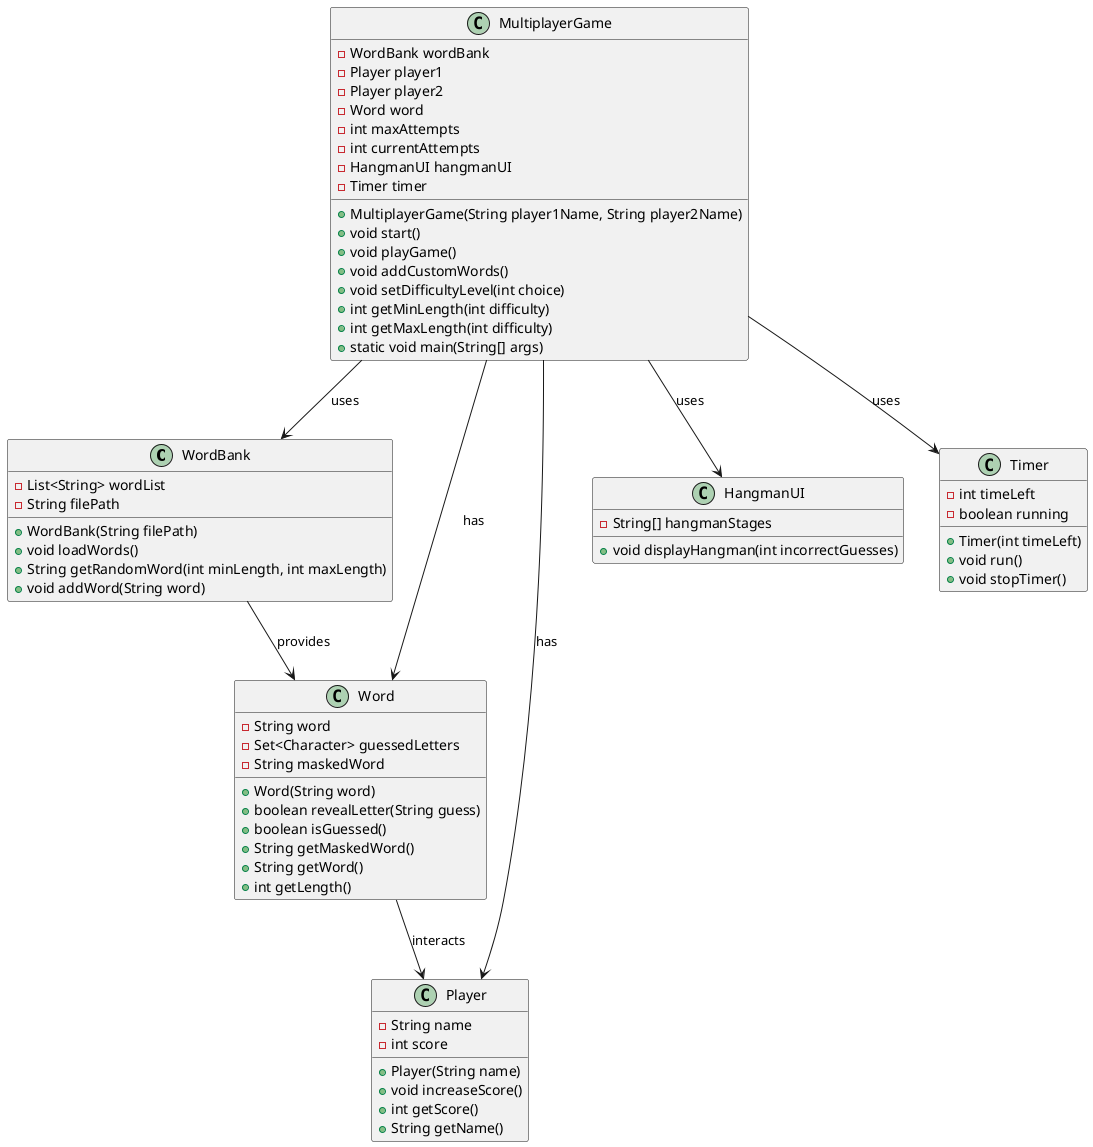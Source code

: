 @startuml

class WordBank {
    - List<String> wordList
    - String filePath
    + WordBank(String filePath)
    + void loadWords()
    + String getRandomWord(int minLength, int maxLength)
    + void addWord(String word)
}

class Player {
    - String name
    - int score
    + Player(String name)
    + void increaseScore()
    + int getScore()
    + String getName()
}

class Word {
    - String word
    - Set<Character> guessedLetters
    - String maskedWord
    + Word(String word)
    + boolean revealLetter(String guess)
    + boolean isGuessed()
    + String getMaskedWord()
    + String getWord()
    + int getLength()
}

class HangmanUI {
    - String[] hangmanStages
    + void displayHangman(int incorrectGuesses)
}

class Timer {
    - int timeLeft
    - boolean running
    + Timer(int timeLeft)
    + void run()
    + void stopTimer()
}

class MultiplayerGame {
    - WordBank wordBank
    - Player player1
    - Player player2
    - Word word
    - int maxAttempts
    - int currentAttempts
    - HangmanUI hangmanUI
    - Timer timer
    + MultiplayerGame(String player1Name, String player2Name)
    + void start()
    + void playGame()
    + void addCustomWords()
    + void setDifficultyLevel(int choice)
    + int getMinLength(int difficulty)
    + int getMaxLength(int difficulty)
    + static void main(String[] args)
}

MultiplayerGame --> WordBank : uses
MultiplayerGame --> Player : has
MultiplayerGame --> Word : has
MultiplayerGame --> HangmanUI : uses
MultiplayerGame --> Timer : uses
WordBank --> Word : provides
Word --> Player : interacts

@enduml